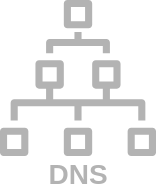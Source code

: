 <mxfile version="24.7.17">
  <diagram name="Page-1" id="oMNOxuzQPA7vnXk93rpq">
    <mxGraphModel dx="220" dy="131" grid="1" gridSize="10" guides="1" tooltips="1" connect="1" arrows="1" fold="1" page="1" pageScale="1" pageWidth="100" pageHeight="100" math="0" shadow="0">
      <root>
        <mxCell id="0" />
        <mxCell id="1" parent="0" />
        <mxCell id="QdYpgQnVWc9OMxerxTTe-1" value="" style="sketch=0;outlineConnect=0;fontColor=#232F3E;gradientColor=none;fillColor=#B3B3B3;strokeColor=none;dashed=0;verticalLabelPosition=bottom;verticalAlign=top;align=center;html=1;fontSize=12;fontStyle=0;aspect=fixed;pointerEvents=1;shape=mxgraph.aws4.iot_sitewise_asset_hierarchy;" vertex="1" parent="1">
          <mxGeometry x="11" y="3" width="78" height="78" as="geometry" />
        </mxCell>
        <mxCell id="QdYpgQnVWc9OMxerxTTe-2" value="&lt;font style=&quot;font-size: 14px;&quot;&gt;&lt;b&gt;DNS&lt;/b&gt;&lt;/font&gt;" style="text;html=1;align=center;verticalAlign=middle;whiteSpace=wrap;rounded=0;spacing=4;fontColor=#B3B3B3;" vertex="1" parent="1">
          <mxGeometry x="20" y="80" width="60" height="20" as="geometry" />
        </mxCell>
      </root>
    </mxGraphModel>
  </diagram>
</mxfile>
